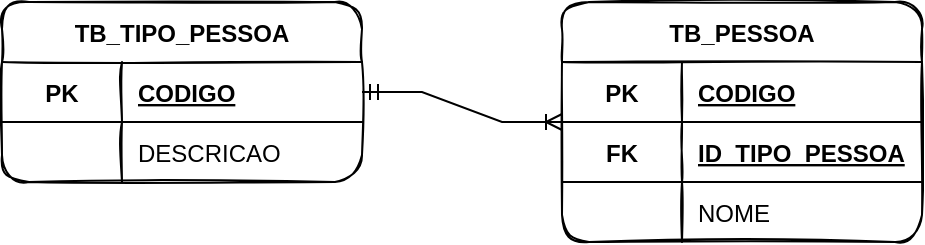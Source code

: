 <mxfile version="20.6.2" type="device"><diagram id="bcH6JQSgFJa2pK9Nnc0s" name="Modelagem de Dados"><mxGraphModel dx="728" dy="454" grid="1" gridSize="10" guides="1" tooltips="1" connect="1" arrows="1" fold="1" page="1" pageScale="1" pageWidth="827" pageHeight="1169" math="0" shadow="0"><root><mxCell id="0"/><mxCell id="1" parent="0"/><mxCell id="qiMmNhehbAKLGixXY9pK-1" value="TB_TIPO_PESSOA" style="shape=table;startSize=30;container=1;collapsible=1;childLayout=tableLayout;fixedRows=1;rowLines=0;fontStyle=1;align=center;resizeLast=1;sketch=1;rounded=1;shadow=0;" vertex="1" parent="1"><mxGeometry x="10" y="10" width="180" height="90" as="geometry"/></mxCell><mxCell id="qiMmNhehbAKLGixXY9pK-5" value="" style="shape=tableRow;horizontal=0;startSize=0;swimlaneHead=0;swimlaneBody=0;fillColor=none;collapsible=0;dropTarget=0;points=[[0,0.5],[1,0.5]];portConstraint=eastwest;top=0;left=0;right=0;bottom=1;" vertex="1" parent="qiMmNhehbAKLGixXY9pK-1"><mxGeometry y="30" width="180" height="30" as="geometry"/></mxCell><mxCell id="qiMmNhehbAKLGixXY9pK-6" value="PK" style="shape=partialRectangle;connectable=0;fillColor=none;top=0;left=0;bottom=0;right=0;fontStyle=1;overflow=hidden;" vertex="1" parent="qiMmNhehbAKLGixXY9pK-5"><mxGeometry width="60" height="30" as="geometry"><mxRectangle width="60" height="30" as="alternateBounds"/></mxGeometry></mxCell><mxCell id="qiMmNhehbAKLGixXY9pK-7" value="CODIGO" style="shape=partialRectangle;connectable=0;fillColor=none;top=0;left=0;bottom=0;right=0;align=left;spacingLeft=6;fontStyle=5;overflow=hidden;" vertex="1" parent="qiMmNhehbAKLGixXY9pK-5"><mxGeometry x="60" width="120" height="30" as="geometry"><mxRectangle width="120" height="30" as="alternateBounds"/></mxGeometry></mxCell><mxCell id="qiMmNhehbAKLGixXY9pK-8" value="" style="shape=tableRow;horizontal=0;startSize=0;swimlaneHead=0;swimlaneBody=0;fillColor=none;collapsible=0;dropTarget=0;points=[[0,0.5],[1,0.5]];portConstraint=eastwest;top=0;left=0;right=0;bottom=0;" vertex="1" parent="qiMmNhehbAKLGixXY9pK-1"><mxGeometry y="60" width="180" height="30" as="geometry"/></mxCell><mxCell id="qiMmNhehbAKLGixXY9pK-9" value="" style="shape=partialRectangle;connectable=0;fillColor=none;top=0;left=0;bottom=0;right=0;editable=1;overflow=hidden;" vertex="1" parent="qiMmNhehbAKLGixXY9pK-8"><mxGeometry width="60" height="30" as="geometry"><mxRectangle width="60" height="30" as="alternateBounds"/></mxGeometry></mxCell><mxCell id="qiMmNhehbAKLGixXY9pK-10" value="DESCRICAO" style="shape=partialRectangle;connectable=0;fillColor=none;top=0;left=0;bottom=0;right=0;align=left;spacingLeft=6;overflow=hidden;" vertex="1" parent="qiMmNhehbAKLGixXY9pK-8"><mxGeometry x="60" width="120" height="30" as="geometry"><mxRectangle width="120" height="30" as="alternateBounds"/></mxGeometry></mxCell><mxCell id="qiMmNhehbAKLGixXY9pK-14" value="TB_PESSOA" style="shape=table;startSize=30;container=1;collapsible=1;childLayout=tableLayout;fixedRows=1;rowLines=0;fontStyle=1;align=center;resizeLast=1;sketch=1;rounded=1;shadow=0;" vertex="1" parent="1"><mxGeometry x="290" y="10" width="180" height="120" as="geometry"/></mxCell><mxCell id="qiMmNhehbAKLGixXY9pK-15" value="" style="shape=tableRow;horizontal=0;startSize=0;swimlaneHead=0;swimlaneBody=0;fillColor=none;collapsible=0;dropTarget=0;points=[[0,0.5],[1,0.5]];portConstraint=eastwest;top=0;left=0;right=0;bottom=1;" vertex="1" parent="qiMmNhehbAKLGixXY9pK-14"><mxGeometry y="30" width="180" height="30" as="geometry"/></mxCell><mxCell id="qiMmNhehbAKLGixXY9pK-16" value="PK" style="shape=partialRectangle;connectable=0;fillColor=none;top=0;left=0;bottom=0;right=0;fontStyle=1;overflow=hidden;" vertex="1" parent="qiMmNhehbAKLGixXY9pK-15"><mxGeometry width="60" height="30" as="geometry"><mxRectangle width="60" height="30" as="alternateBounds"/></mxGeometry></mxCell><mxCell id="qiMmNhehbAKLGixXY9pK-17" value="CODIGO" style="shape=partialRectangle;connectable=0;fillColor=none;top=0;left=0;bottom=0;right=0;align=left;spacingLeft=6;fontStyle=5;overflow=hidden;" vertex="1" parent="qiMmNhehbAKLGixXY9pK-15"><mxGeometry x="60" width="120" height="30" as="geometry"><mxRectangle width="120" height="30" as="alternateBounds"/></mxGeometry></mxCell><mxCell id="qiMmNhehbAKLGixXY9pK-21" value="" style="shape=tableRow;horizontal=0;startSize=0;swimlaneHead=0;swimlaneBody=0;fillColor=none;collapsible=0;dropTarget=0;points=[[0,0.5],[1,0.5]];portConstraint=eastwest;top=0;left=0;right=0;bottom=1;" vertex="1" parent="qiMmNhehbAKLGixXY9pK-14"><mxGeometry y="60" width="180" height="30" as="geometry"/></mxCell><mxCell id="qiMmNhehbAKLGixXY9pK-22" value="FK" style="shape=partialRectangle;connectable=0;fillColor=none;top=0;left=0;bottom=0;right=0;fontStyle=1;overflow=hidden;" vertex="1" parent="qiMmNhehbAKLGixXY9pK-21"><mxGeometry width="60" height="30" as="geometry"><mxRectangle width="60" height="30" as="alternateBounds"/></mxGeometry></mxCell><mxCell id="qiMmNhehbAKLGixXY9pK-23" value="ID_TIPO_PESSOA" style="shape=partialRectangle;connectable=0;fillColor=none;top=0;left=0;bottom=0;right=0;align=left;spacingLeft=6;fontStyle=5;overflow=hidden;" vertex="1" parent="qiMmNhehbAKLGixXY9pK-21"><mxGeometry x="60" width="120" height="30" as="geometry"><mxRectangle width="120" height="30" as="alternateBounds"/></mxGeometry></mxCell><mxCell id="qiMmNhehbAKLGixXY9pK-18" value="" style="shape=tableRow;horizontal=0;startSize=0;swimlaneHead=0;swimlaneBody=0;fillColor=none;collapsible=0;dropTarget=0;points=[[0,0.5],[1,0.5]];portConstraint=eastwest;top=0;left=0;right=0;bottom=0;" vertex="1" parent="qiMmNhehbAKLGixXY9pK-14"><mxGeometry y="90" width="180" height="30" as="geometry"/></mxCell><mxCell id="qiMmNhehbAKLGixXY9pK-19" value="" style="shape=partialRectangle;connectable=0;fillColor=none;top=0;left=0;bottom=0;right=0;editable=1;overflow=hidden;" vertex="1" parent="qiMmNhehbAKLGixXY9pK-18"><mxGeometry width="60" height="30" as="geometry"><mxRectangle width="60" height="30" as="alternateBounds"/></mxGeometry></mxCell><mxCell id="qiMmNhehbAKLGixXY9pK-20" value="NOME" style="shape=partialRectangle;connectable=0;fillColor=none;top=0;left=0;bottom=0;right=0;align=left;spacingLeft=6;overflow=hidden;" vertex="1" parent="qiMmNhehbAKLGixXY9pK-18"><mxGeometry x="60" width="120" height="30" as="geometry"><mxRectangle width="120" height="30" as="alternateBounds"/></mxGeometry></mxCell><mxCell id="qiMmNhehbAKLGixXY9pK-24" value="" style="edgeStyle=entityRelationEdgeStyle;fontSize=12;html=1;endArrow=ERoneToMany;startArrow=ERmandOne;rounded=0;" edge="1" parent="1" source="qiMmNhehbAKLGixXY9pK-1" target="qiMmNhehbAKLGixXY9pK-14"><mxGeometry width="100" height="100" relative="1" as="geometry"><mxPoint x="190" y="140" as="sourcePoint"/><mxPoint x="290" y="40" as="targetPoint"/></mxGeometry></mxCell></root></mxGraphModel></diagram></mxfile>
